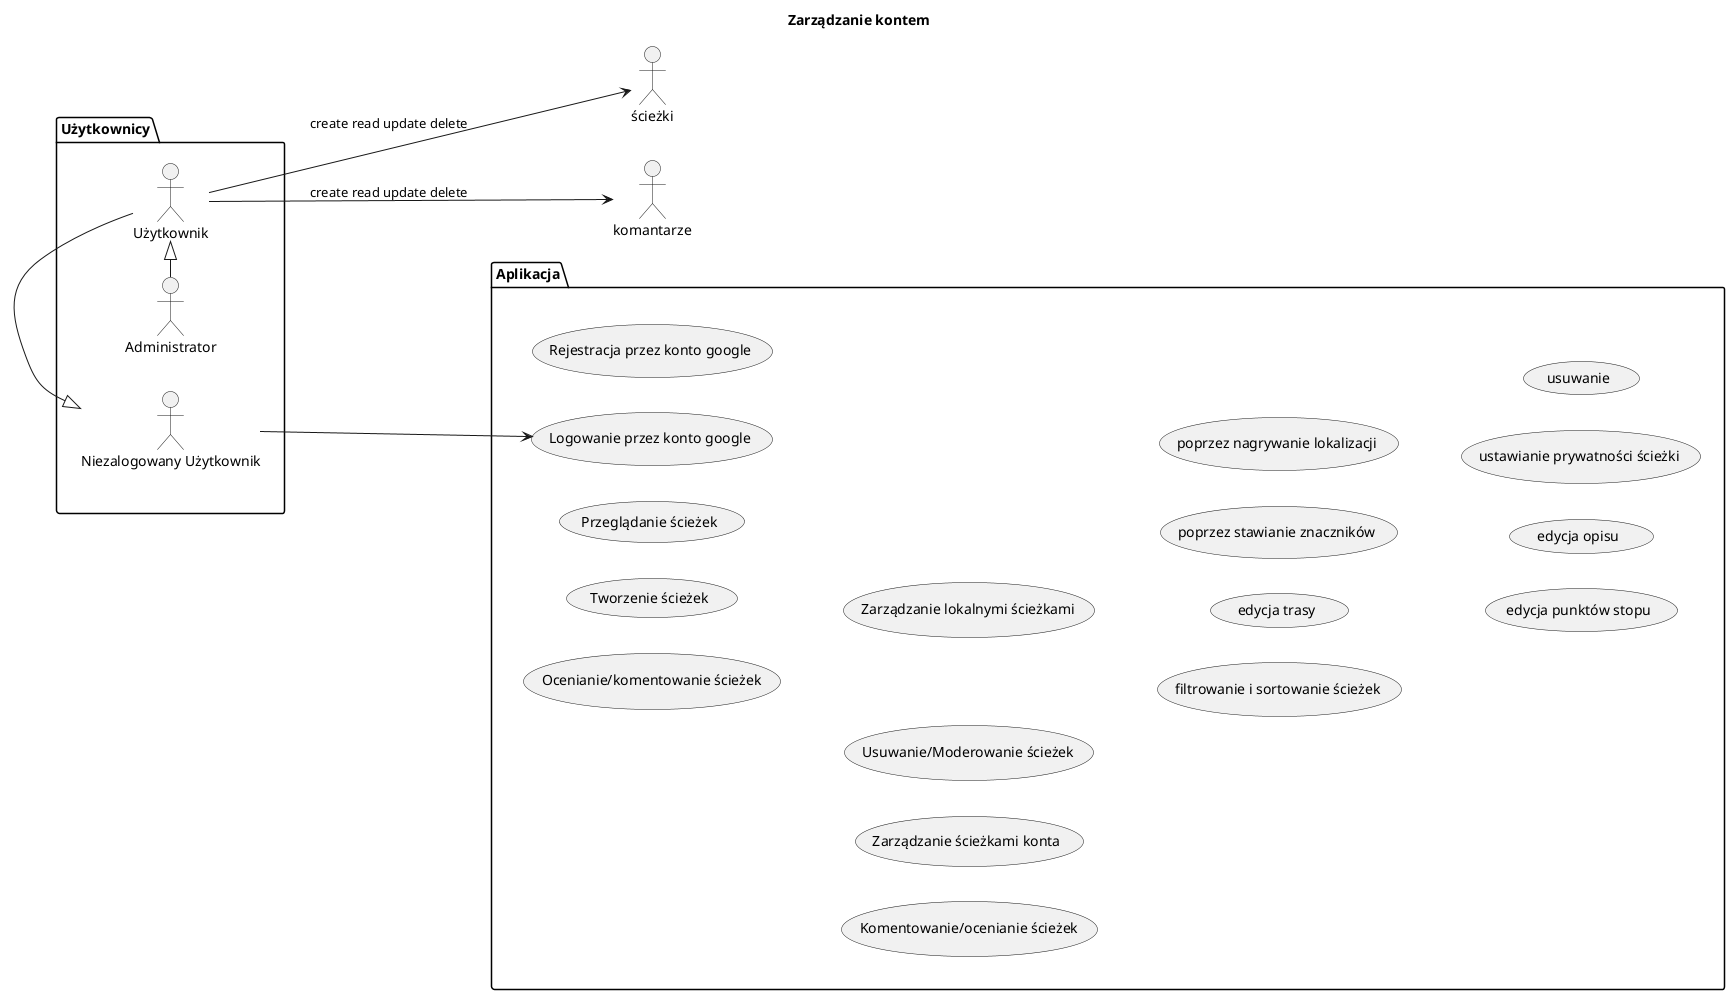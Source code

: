 @startuml

title "Zarządzanie kontem"
' skinparam nodesep 100
' skinparam linetype polyline
left to right direction
package Użytkownicy {
 actor "Niezalogowany Użytkownik" as uu
 actor "Użytkownik" as u
 actor "Administrator" as admin
 admin -|> u
 u -|> uu
}

Użytkownicy --[hidden]r--> Aplikacja

' actor "Firebase" as fb
' Aplikacja --[hidden]l--> fb
package Aplikacja {
 together {
  together {
   usecase "Logowanie przez konto google" as u1
   usecase "Rejestracja przez konto google" as u2
  }
  usecase "Ocenianie/komentowanie ścieżek" as u3
  usecase "Tworzenie ścieżek" as u4
  usecase "Przeglądanie ścieżek" as u5
  usecase "Zarządzanie lokalnymi ścieżkami" as u8
 }
 usecase "Komentowanie/ocenianie ścieżek" as u7
 usecase "Zarządzanie ścieżkami konta" as u6
 usecase "Usuwanie/Moderowanie ścieżek" as u10
 together {
  usecase "edycja trasy" as u12
  usecase "poprzez stawianie znaczników" as u13
  usecase "poprzez nagrywanie lokalizacji" as u14
 }

 usecase "filtrowanie i sortowanie ścieżek" as u9
 usecase "edycja punktów stopu" as u15
 usecase "edycja opisu" as u16
 usecase "ustawianie prywatności ścieżki" as u17
 usecase "usuwanie" as u18
}
' layout
' u <|-- admin
' uu <|-- u

' u --u-|>uu
' admin--u-|>u

uu --> u1

u --> ścieżki: create read update delete
u --> komantarze: create read update delete


@enduml
